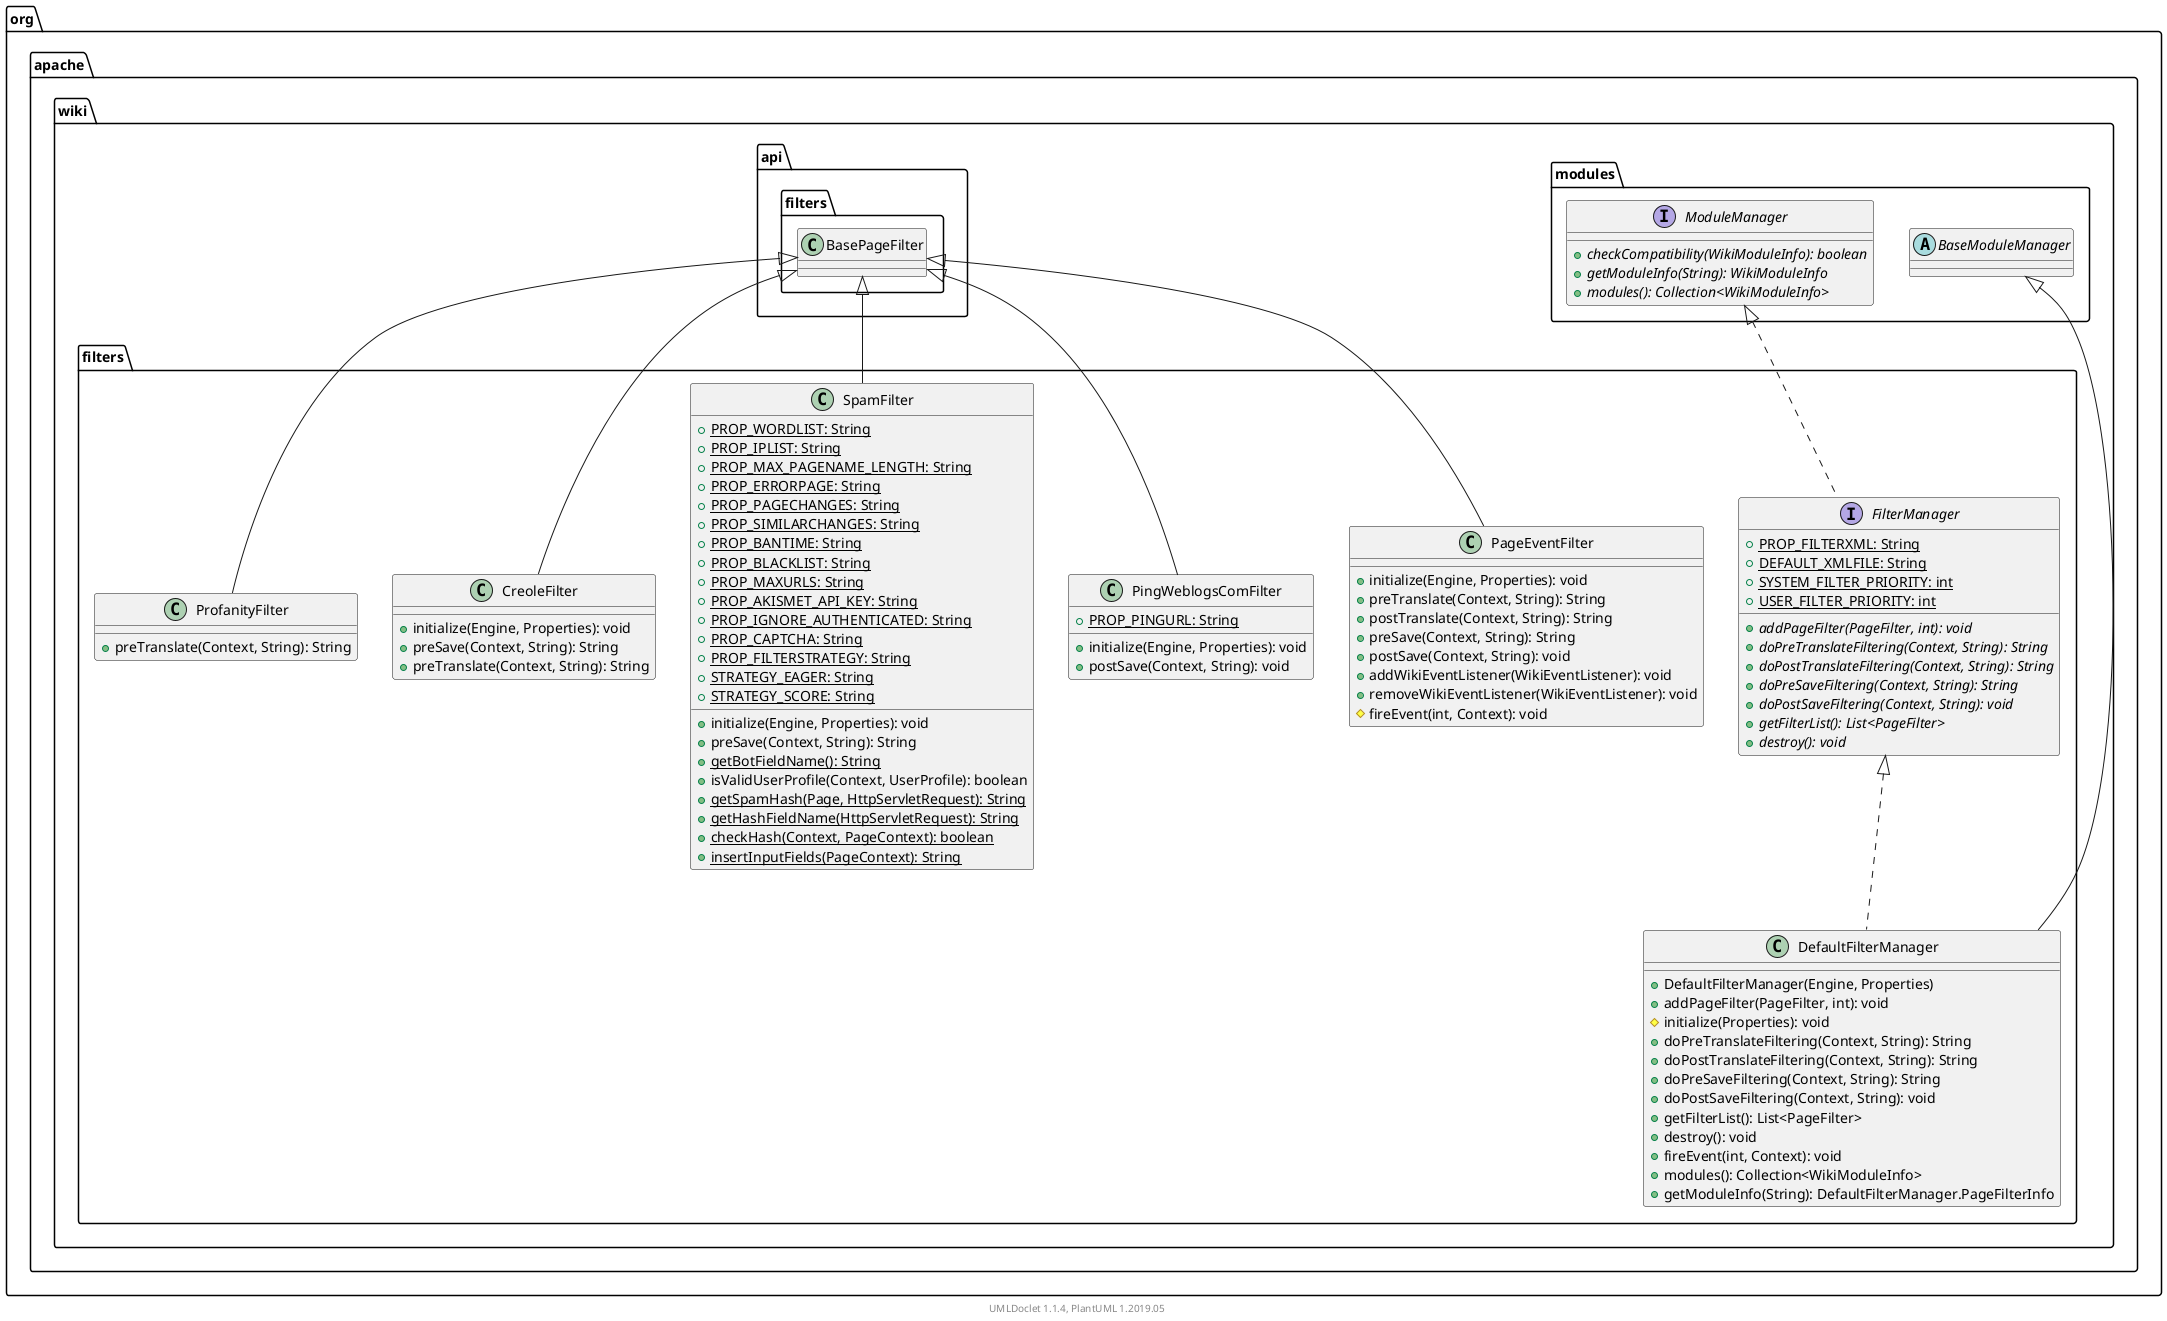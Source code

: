 @startuml

    namespace org.apache.wiki.filters {

        class DefaultFilterManager [[DefaultFilterManager.html]] {
            +DefaultFilterManager(Engine, Properties)
            +addPageFilter(PageFilter, int): void
            #initialize(Properties): void
            +doPreTranslateFiltering(Context, String): String
            +doPostTranslateFiltering(Context, String): String
            +doPreSaveFiltering(Context, String): String
            +doPostSaveFiltering(Context, String): void
            +getFilterList(): List<PageFilter>
            +destroy(): void
            +fireEvent(int, Context): void
            +modules(): Collection<WikiModuleInfo>
            +getModuleInfo(String): DefaultFilterManager.PageFilterInfo
        }

        class PageEventFilter [[PageEventFilter.html]] {
            +initialize(Engine, Properties): void
            +preTranslate(Context, String): String
            +postTranslate(Context, String): String
            +preSave(Context, String): String
            +postSave(Context, String): void
            +addWikiEventListener(WikiEventListener): void
            +removeWikiEventListener(WikiEventListener): void
            #fireEvent(int, Context): void
        }

        class PingWeblogsComFilter [[PingWeblogsComFilter.html]] {
            {static} +PROP_PINGURL: String
            +initialize(Engine, Properties): void
            +postSave(Context, String): void
        }

        class SpamFilter [[SpamFilter.html]] {
            {static} +PROP_WORDLIST: String
            {static} +PROP_IPLIST: String
            {static} +PROP_MAX_PAGENAME_LENGTH: String
            {static} +PROP_ERRORPAGE: String
            {static} +PROP_PAGECHANGES: String
            {static} +PROP_SIMILARCHANGES: String
            {static} +PROP_BANTIME: String
            {static} +PROP_BLACKLIST: String
            {static} +PROP_MAXURLS: String
            {static} +PROP_AKISMET_API_KEY: String
            {static} +PROP_IGNORE_AUTHENTICATED: String
            {static} +PROP_CAPTCHA: String
            {static} +PROP_FILTERSTRATEGY: String
            {static} +STRATEGY_EAGER: String
            {static} +STRATEGY_SCORE: String
            +initialize(Engine, Properties): void
            +preSave(Context, String): String
            {static} +getBotFieldName(): String
            +isValidUserProfile(Context, UserProfile): boolean
            {static} +getSpamHash(Page, HttpServletRequest): String
            {static} +getHashFieldName(HttpServletRequest): String
            {static} +checkHash(Context, PageContext): boolean
            {static} +insertInputFields(PageContext): String
        }

        class CreoleFilter [[CreoleFilter.html]] {
            +initialize(Engine, Properties): void
            +preSave(Context, String): String
            +preTranslate(Context, String): String
        }

        interface FilterManager [[FilterManager.html]] {
            {static} +PROP_FILTERXML: String
            {static} +DEFAULT_XMLFILE: String
            {static} +SYSTEM_FILTER_PRIORITY: int
            {static} +USER_FILTER_PRIORITY: int
            {abstract} +addPageFilter(PageFilter, int): void
            {abstract} +doPreTranslateFiltering(Context, String): String
            {abstract} +doPostTranslateFiltering(Context, String): String
            {abstract} +doPreSaveFiltering(Context, String): String
            {abstract} +doPostSaveFiltering(Context, String): void
            {abstract} +getFilterList(): List<PageFilter>
            {abstract} +destroy(): void
        }

        class ProfanityFilter [[ProfanityFilter.html]] {
            +preTranslate(Context, String): String
        }

        abstract class org.apache.wiki.modules.BaseModuleManager
        org.apache.wiki.modules.BaseModuleManager <|-- DefaultFilterManager

        FilterManager <|.. DefaultFilterManager

        class org.apache.wiki.api.filters.BasePageFilter
        org.apache.wiki.api.filters.BasePageFilter <|-- PageEventFilter

        org.apache.wiki.api.filters.BasePageFilter <|-- PingWeblogsComFilter

        org.apache.wiki.api.filters.BasePageFilter <|-- SpamFilter

        org.apache.wiki.api.filters.BasePageFilter <|-- CreoleFilter

        interface org.apache.wiki.modules.ModuleManager {
            {abstract} +checkCompatibility(WikiModuleInfo): boolean
            {abstract} +getModuleInfo(String): WikiModuleInfo
            {abstract} +modules(): Collection<WikiModuleInfo>
        }
        org.apache.wiki.modules.ModuleManager <|.. FilterManager

        org.apache.wiki.api.filters.BasePageFilter <|-- ProfanityFilter

    }


    center footer UMLDoclet 1.1.4, PlantUML 1.2019.05
@enduml
